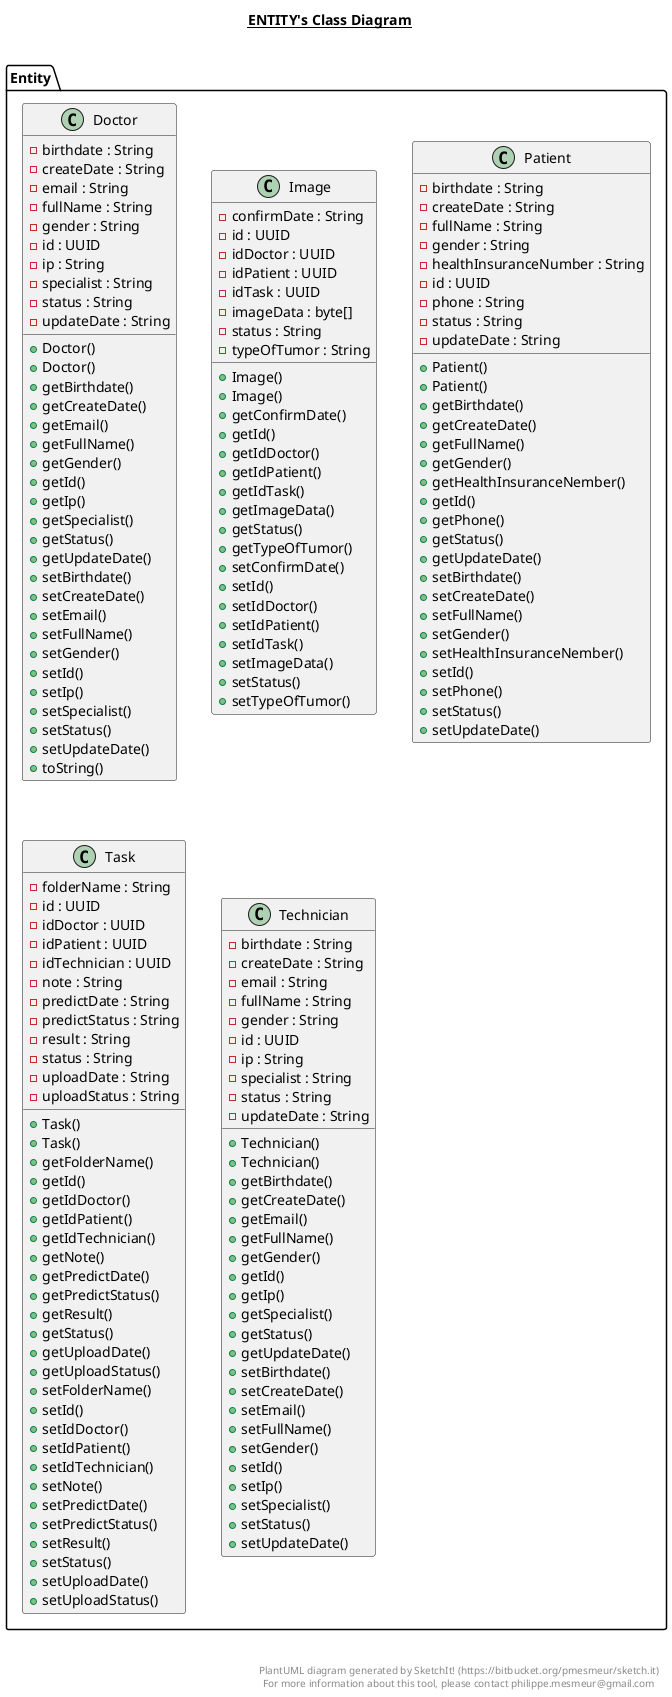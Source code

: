 @startuml

title __ENTITY's Class Diagram__\n

  namespace Entity {
    class Entity.Doctor {
        - birthdate : String
        - createDate : String
        - email : String
        - fullName : String
        - gender : String
        - id : UUID
        - ip : String
        - specialist : String
        - status : String
        - updateDate : String
        + Doctor()
        + Doctor()
        + getBirthdate()
        + getCreateDate()
        + getEmail()
        + getFullName()
        + getGender()
        + getId()
        + getIp()
        + getSpecialist()
        + getStatus()
        + getUpdateDate()
        + setBirthdate()
        + setCreateDate()
        + setEmail()
        + setFullName()
        + setGender()
        + setId()
        + setIp()
        + setSpecialist()
        + setStatus()
        + setUpdateDate()
        + toString()
    }
  }
  

  namespace Entity {
    class Entity.Image {
        - confirmDate : String
        - id : UUID
        - idDoctor : UUID
        - idPatient : UUID
        - idTask : UUID
        - imageData : byte[]
        - status : String
        - typeOfTumor : String
        + Image()
        + Image()
        + getConfirmDate()
        + getId()
        + getIdDoctor()
        + getIdPatient()
        + getIdTask()
        + getImageData()
        + getStatus()
        + getTypeOfTumor()
        + setConfirmDate()
        + setId()
        + setIdDoctor()
        + setIdPatient()
        + setIdTask()
        + setImageData()
        + setStatus()
        + setTypeOfTumor()
    }
  }
  

  namespace Entity {
    class Entity.Patient {
        - birthdate : String
        - createDate : String
        - fullName : String
        - gender : String
        - healthInsuranceNumber : String
        - id : UUID
        - phone : String
        - status : String
        - updateDate : String
        + Patient()
        + Patient()
        + getBirthdate()
        + getCreateDate()
        + getFullName()
        + getGender()
        + getHealthInsuranceNember()
        + getId()
        + getPhone()
        + getStatus()
        + getUpdateDate()
        + setBirthdate()
        + setCreateDate()
        + setFullName()
        + setGender()
        + setHealthInsuranceNember()
        + setId()
        + setPhone()
        + setStatus()
        + setUpdateDate()
    }
  }
  

  namespace Entity {
    class Entity.Task {
        - folderName : String
        - id : UUID
        - idDoctor : UUID
        - idPatient : UUID
        - idTechnician : UUID
        - note : String
        - predictDate : String
        - predictStatus : String
        - result : String
        - status : String
        - uploadDate : String
        - uploadStatus : String
        + Task()
        + Task()
        + getFolderName()
        + getId()
        + getIdDoctor()
        + getIdPatient()
        + getIdTechnician()
        + getNote()
        + getPredictDate()
        + getPredictStatus()
        + getResult()
        + getStatus()
        + getUploadDate()
        + getUploadStatus()
        + setFolderName()
        + setId()
        + setIdDoctor()
        + setIdPatient()
        + setIdTechnician()
        + setNote()
        + setPredictDate()
        + setPredictStatus()
        + setResult()
        + setStatus()
        + setUploadDate()
        + setUploadStatus()
    }
  }
  

  namespace Entity {
    class Entity.Technician {
        - birthdate : String
        - createDate : String
        - email : String
        - fullName : String
        - gender : String
        - id : UUID
        - ip : String
        - specialist : String
        - status : String
        - updateDate : String
        + Technician()
        + Technician()
        + getBirthdate()
        + getCreateDate()
        + getEmail()
        + getFullName()
        + getGender()
        + getId()
        + getIp()
        + getSpecialist()
        + getStatus()
        + getUpdateDate()
        + setBirthdate()
        + setCreateDate()
        + setEmail()
        + setFullName()
        + setGender()
        + setId()
        + setIp()
        + setSpecialist()
        + setStatus()
        + setUpdateDate()
    }
  }
  



right footer


PlantUML diagram generated by SketchIt! (https://bitbucket.org/pmesmeur/sketch.it)
For more information about this tool, please contact philippe.mesmeur@gmail.com
endfooter

@enduml

